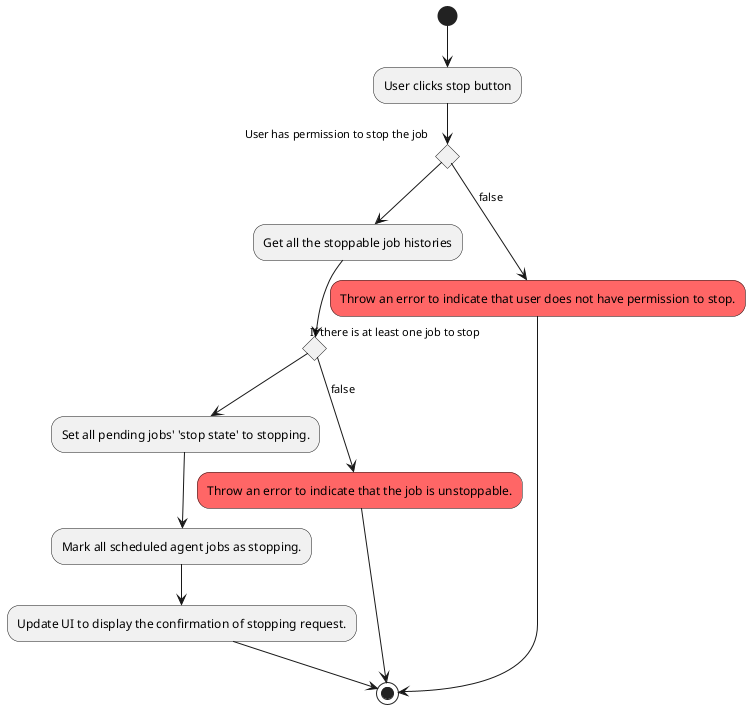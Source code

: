 @startuml
skinparam activity {
 BackgroundColor<< Error >> #ff6666
}
 
(*) --> "User clicks stop button"
if "User has permission to stop the job" then
	--> "Get all the stoppable job histories"
	if "If there is at least one job to stop" then
		--> "Set all pending jobs' 'stop state' to stopping."
		--> "Mark all scheduled agent jobs as stopping."
		--> "Update UI to display the confirmation of stopping request."
		--> (*)
	else
		--> [false] "Throw an error to indicate that the job is unstoppable." << Error >>
 		--> (*)
	end if
else
	--> [false] "Throw an error to indicate that user does not have permission to stop." << Error >>
endif
--> (*)
@enduml
